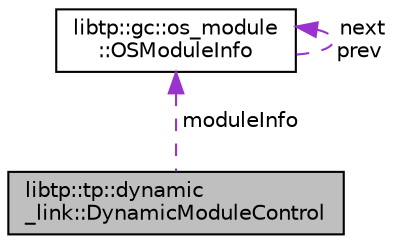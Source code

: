 digraph "libtp::tp::dynamic_link::DynamicModuleControl"
{
 // LATEX_PDF_SIZE
  edge [fontname="Helvetica",fontsize="10",labelfontname="Helvetica",labelfontsize="10"];
  node [fontname="Helvetica",fontsize="10",shape=record];
  Node1 [label="libtp::tp::dynamic\l_link::DynamicModuleControl",height=0.2,width=0.4,color="black", fillcolor="grey75", style="filled", fontcolor="black",tooltip=" "];
  Node2 -> Node1 [dir="back",color="darkorchid3",fontsize="10",style="dashed",label=" moduleInfo" ,fontname="Helvetica"];
  Node2 [label="libtp::gc::os_module\l::OSModuleInfo",height=0.2,width=0.4,color="black", fillcolor="white", style="filled",URL="$dc/d88/structlibtp_1_1gc_1_1os__module_1_1OSModuleInfo.html",tooltip=" "];
  Node2 -> Node2 [dir="back",color="darkorchid3",fontsize="10",style="dashed",label=" next\nprev" ,fontname="Helvetica"];
}
